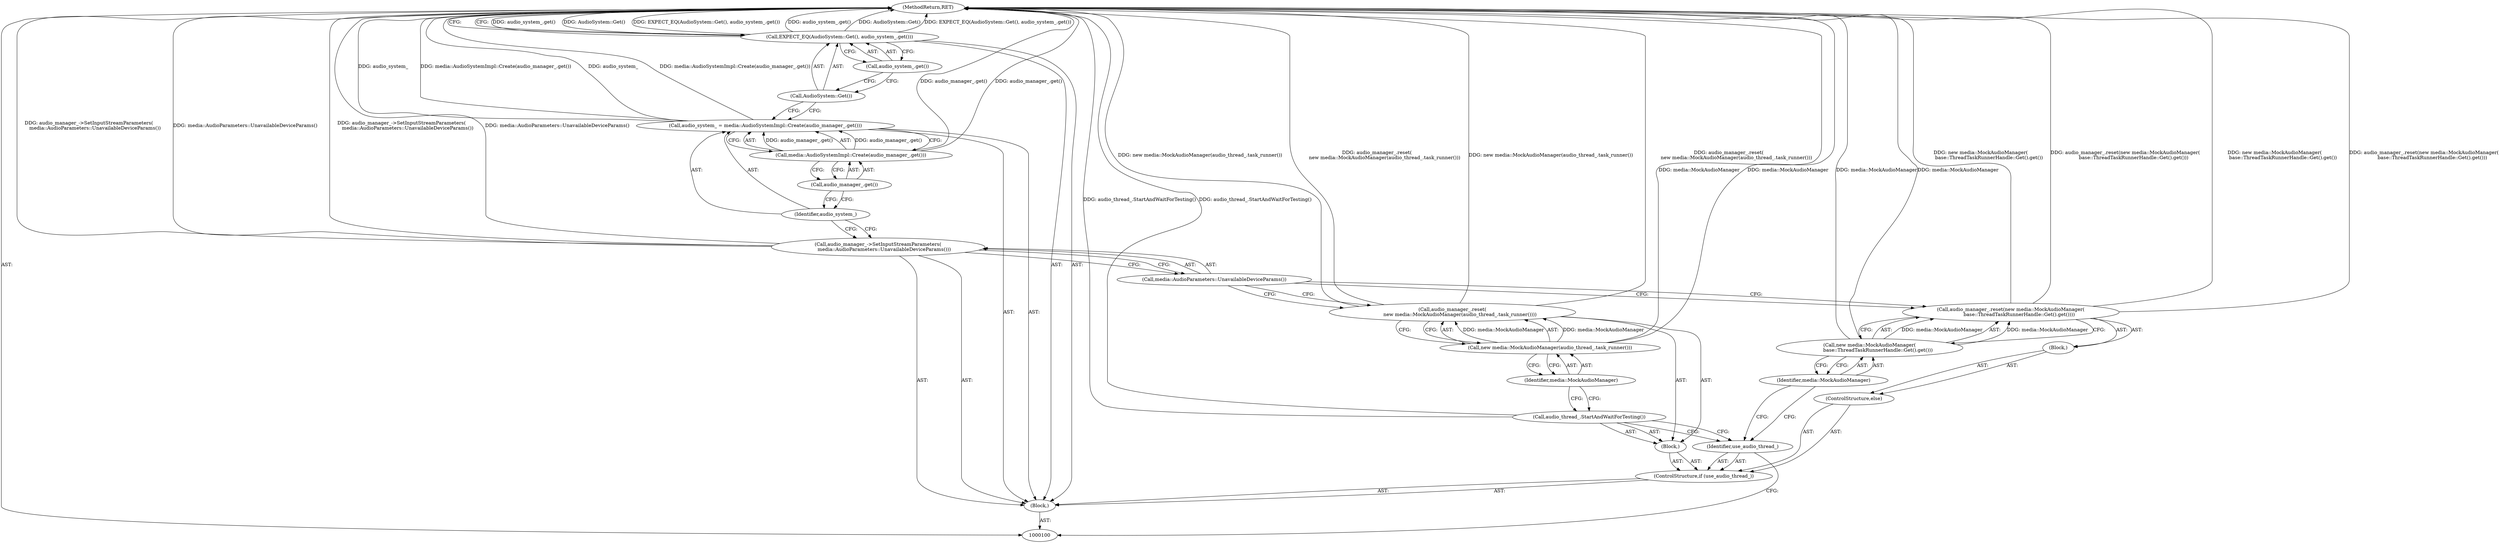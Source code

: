 digraph "1_Chrome_04ff52bb66284467ccb43d90800013b89ee8db75_8" {
"1000123" [label="(MethodReturn,RET)"];
"1000114" [label="(Call,audio_manager_->SetInputStreamParameters(\n        media::AudioParameters::UnavailableDeviceParams()))"];
"1000115" [label="(Call,media::AudioParameters::UnavailableDeviceParams())"];
"1000118" [label="(Call,media::AudioSystemImpl::Create(audio_manager_.get()))"];
"1000116" [label="(Call,audio_system_ = media::AudioSystemImpl::Create(audio_manager_.get()))"];
"1000117" [label="(Identifier,audio_system_)"];
"1000119" [label="(Call,audio_manager_.get())"];
"1000121" [label="(Call,AudioSystem::Get())"];
"1000122" [label="(Call,audio_system_.get())"];
"1000120" [label="(Call,EXPECT_EQ(AudioSystem::Get(), audio_system_.get()))"];
"1000101" [label="(Block,)"];
"1000104" [label="(Block,)"];
"1000102" [label="(ControlStructure,if (use_audio_thread_))"];
"1000103" [label="(Identifier,use_audio_thread_)"];
"1000105" [label="(Call,audio_thread_.StartAndWaitForTesting())"];
"1000106" [label="(Call,audio_manager_.reset(\n          new media::MockAudioManager(audio_thread_.task_runner())))"];
"1000107" [label="(Call,new media::MockAudioManager(audio_thread_.task_runner()))"];
"1000108" [label="(Identifier,media::MockAudioManager)"];
"1000110" [label="(Block,)"];
"1000109" [label="(ControlStructure,else)"];
"1000112" [label="(Call,new media::MockAudioManager(\n           base::ThreadTaskRunnerHandle::Get().get()))"];
"1000113" [label="(Identifier,media::MockAudioManager)"];
"1000111" [label="(Call,audio_manager_.reset(new media::MockAudioManager(\n           base::ThreadTaskRunnerHandle::Get().get())))"];
"1000123" -> "1000100"  [label="AST: "];
"1000123" -> "1000120"  [label="CFG: "];
"1000116" -> "1000123"  [label="DDG: audio_system_"];
"1000116" -> "1000123"  [label="DDG: media::AudioSystemImpl::Create(audio_manager_.get())"];
"1000107" -> "1000123"  [label="DDG: media::MockAudioManager"];
"1000106" -> "1000123"  [label="DDG: new media::MockAudioManager(audio_thread_.task_runner())"];
"1000106" -> "1000123"  [label="DDG: audio_manager_.reset(\n          new media::MockAudioManager(audio_thread_.task_runner()))"];
"1000105" -> "1000123"  [label="DDG: audio_thread_.StartAndWaitForTesting()"];
"1000114" -> "1000123"  [label="DDG: audio_manager_->SetInputStreamParameters(\n        media::AudioParameters::UnavailableDeviceParams())"];
"1000114" -> "1000123"  [label="DDG: media::AudioParameters::UnavailableDeviceParams()"];
"1000111" -> "1000123"  [label="DDG: new media::MockAudioManager(\n           base::ThreadTaskRunnerHandle::Get().get())"];
"1000111" -> "1000123"  [label="DDG: audio_manager_.reset(new media::MockAudioManager(\n           base::ThreadTaskRunnerHandle::Get().get()))"];
"1000120" -> "1000123"  [label="DDG: audio_system_.get()"];
"1000120" -> "1000123"  [label="DDG: AudioSystem::Get()"];
"1000120" -> "1000123"  [label="DDG: EXPECT_EQ(AudioSystem::Get(), audio_system_.get())"];
"1000118" -> "1000123"  [label="DDG: audio_manager_.get()"];
"1000112" -> "1000123"  [label="DDG: media::MockAudioManager"];
"1000114" -> "1000101"  [label="AST: "];
"1000114" -> "1000115"  [label="CFG: "];
"1000115" -> "1000114"  [label="AST: "];
"1000117" -> "1000114"  [label="CFG: "];
"1000114" -> "1000123"  [label="DDG: audio_manager_->SetInputStreamParameters(\n        media::AudioParameters::UnavailableDeviceParams())"];
"1000114" -> "1000123"  [label="DDG: media::AudioParameters::UnavailableDeviceParams()"];
"1000115" -> "1000114"  [label="AST: "];
"1000115" -> "1000106"  [label="CFG: "];
"1000115" -> "1000111"  [label="CFG: "];
"1000114" -> "1000115"  [label="CFG: "];
"1000118" -> "1000116"  [label="AST: "];
"1000118" -> "1000119"  [label="CFG: "];
"1000119" -> "1000118"  [label="AST: "];
"1000116" -> "1000118"  [label="CFG: "];
"1000118" -> "1000123"  [label="DDG: audio_manager_.get()"];
"1000118" -> "1000116"  [label="DDG: audio_manager_.get()"];
"1000116" -> "1000101"  [label="AST: "];
"1000116" -> "1000118"  [label="CFG: "];
"1000117" -> "1000116"  [label="AST: "];
"1000118" -> "1000116"  [label="AST: "];
"1000121" -> "1000116"  [label="CFG: "];
"1000116" -> "1000123"  [label="DDG: audio_system_"];
"1000116" -> "1000123"  [label="DDG: media::AudioSystemImpl::Create(audio_manager_.get())"];
"1000118" -> "1000116"  [label="DDG: audio_manager_.get()"];
"1000117" -> "1000116"  [label="AST: "];
"1000117" -> "1000114"  [label="CFG: "];
"1000119" -> "1000117"  [label="CFG: "];
"1000119" -> "1000118"  [label="AST: "];
"1000119" -> "1000117"  [label="CFG: "];
"1000118" -> "1000119"  [label="CFG: "];
"1000121" -> "1000120"  [label="AST: "];
"1000121" -> "1000116"  [label="CFG: "];
"1000122" -> "1000121"  [label="CFG: "];
"1000122" -> "1000120"  [label="AST: "];
"1000122" -> "1000121"  [label="CFG: "];
"1000120" -> "1000122"  [label="CFG: "];
"1000120" -> "1000101"  [label="AST: "];
"1000120" -> "1000122"  [label="CFG: "];
"1000121" -> "1000120"  [label="AST: "];
"1000122" -> "1000120"  [label="AST: "];
"1000123" -> "1000120"  [label="CFG: "];
"1000120" -> "1000123"  [label="DDG: audio_system_.get()"];
"1000120" -> "1000123"  [label="DDG: AudioSystem::Get()"];
"1000120" -> "1000123"  [label="DDG: EXPECT_EQ(AudioSystem::Get(), audio_system_.get())"];
"1000101" -> "1000100"  [label="AST: "];
"1000102" -> "1000101"  [label="AST: "];
"1000114" -> "1000101"  [label="AST: "];
"1000116" -> "1000101"  [label="AST: "];
"1000120" -> "1000101"  [label="AST: "];
"1000104" -> "1000102"  [label="AST: "];
"1000105" -> "1000104"  [label="AST: "];
"1000106" -> "1000104"  [label="AST: "];
"1000102" -> "1000101"  [label="AST: "];
"1000103" -> "1000102"  [label="AST: "];
"1000104" -> "1000102"  [label="AST: "];
"1000109" -> "1000102"  [label="AST: "];
"1000103" -> "1000102"  [label="AST: "];
"1000103" -> "1000100"  [label="CFG: "];
"1000105" -> "1000103"  [label="CFG: "];
"1000113" -> "1000103"  [label="CFG: "];
"1000105" -> "1000104"  [label="AST: "];
"1000105" -> "1000103"  [label="CFG: "];
"1000108" -> "1000105"  [label="CFG: "];
"1000105" -> "1000123"  [label="DDG: audio_thread_.StartAndWaitForTesting()"];
"1000106" -> "1000104"  [label="AST: "];
"1000106" -> "1000107"  [label="CFG: "];
"1000107" -> "1000106"  [label="AST: "];
"1000115" -> "1000106"  [label="CFG: "];
"1000106" -> "1000123"  [label="DDG: new media::MockAudioManager(audio_thread_.task_runner())"];
"1000106" -> "1000123"  [label="DDG: audio_manager_.reset(\n          new media::MockAudioManager(audio_thread_.task_runner()))"];
"1000107" -> "1000106"  [label="DDG: media::MockAudioManager"];
"1000107" -> "1000106"  [label="AST: "];
"1000107" -> "1000108"  [label="CFG: "];
"1000108" -> "1000107"  [label="AST: "];
"1000106" -> "1000107"  [label="CFG: "];
"1000107" -> "1000123"  [label="DDG: media::MockAudioManager"];
"1000107" -> "1000106"  [label="DDG: media::MockAudioManager"];
"1000108" -> "1000107"  [label="AST: "];
"1000108" -> "1000105"  [label="CFG: "];
"1000107" -> "1000108"  [label="CFG: "];
"1000110" -> "1000109"  [label="AST: "];
"1000111" -> "1000110"  [label="AST: "];
"1000109" -> "1000102"  [label="AST: "];
"1000110" -> "1000109"  [label="AST: "];
"1000112" -> "1000111"  [label="AST: "];
"1000112" -> "1000113"  [label="CFG: "];
"1000113" -> "1000112"  [label="AST: "];
"1000111" -> "1000112"  [label="CFG: "];
"1000112" -> "1000123"  [label="DDG: media::MockAudioManager"];
"1000112" -> "1000111"  [label="DDG: media::MockAudioManager"];
"1000113" -> "1000112"  [label="AST: "];
"1000113" -> "1000103"  [label="CFG: "];
"1000112" -> "1000113"  [label="CFG: "];
"1000111" -> "1000110"  [label="AST: "];
"1000111" -> "1000112"  [label="CFG: "];
"1000112" -> "1000111"  [label="AST: "];
"1000115" -> "1000111"  [label="CFG: "];
"1000111" -> "1000123"  [label="DDG: new media::MockAudioManager(\n           base::ThreadTaskRunnerHandle::Get().get())"];
"1000111" -> "1000123"  [label="DDG: audio_manager_.reset(new media::MockAudioManager(\n           base::ThreadTaskRunnerHandle::Get().get()))"];
"1000112" -> "1000111"  [label="DDG: media::MockAudioManager"];
}
